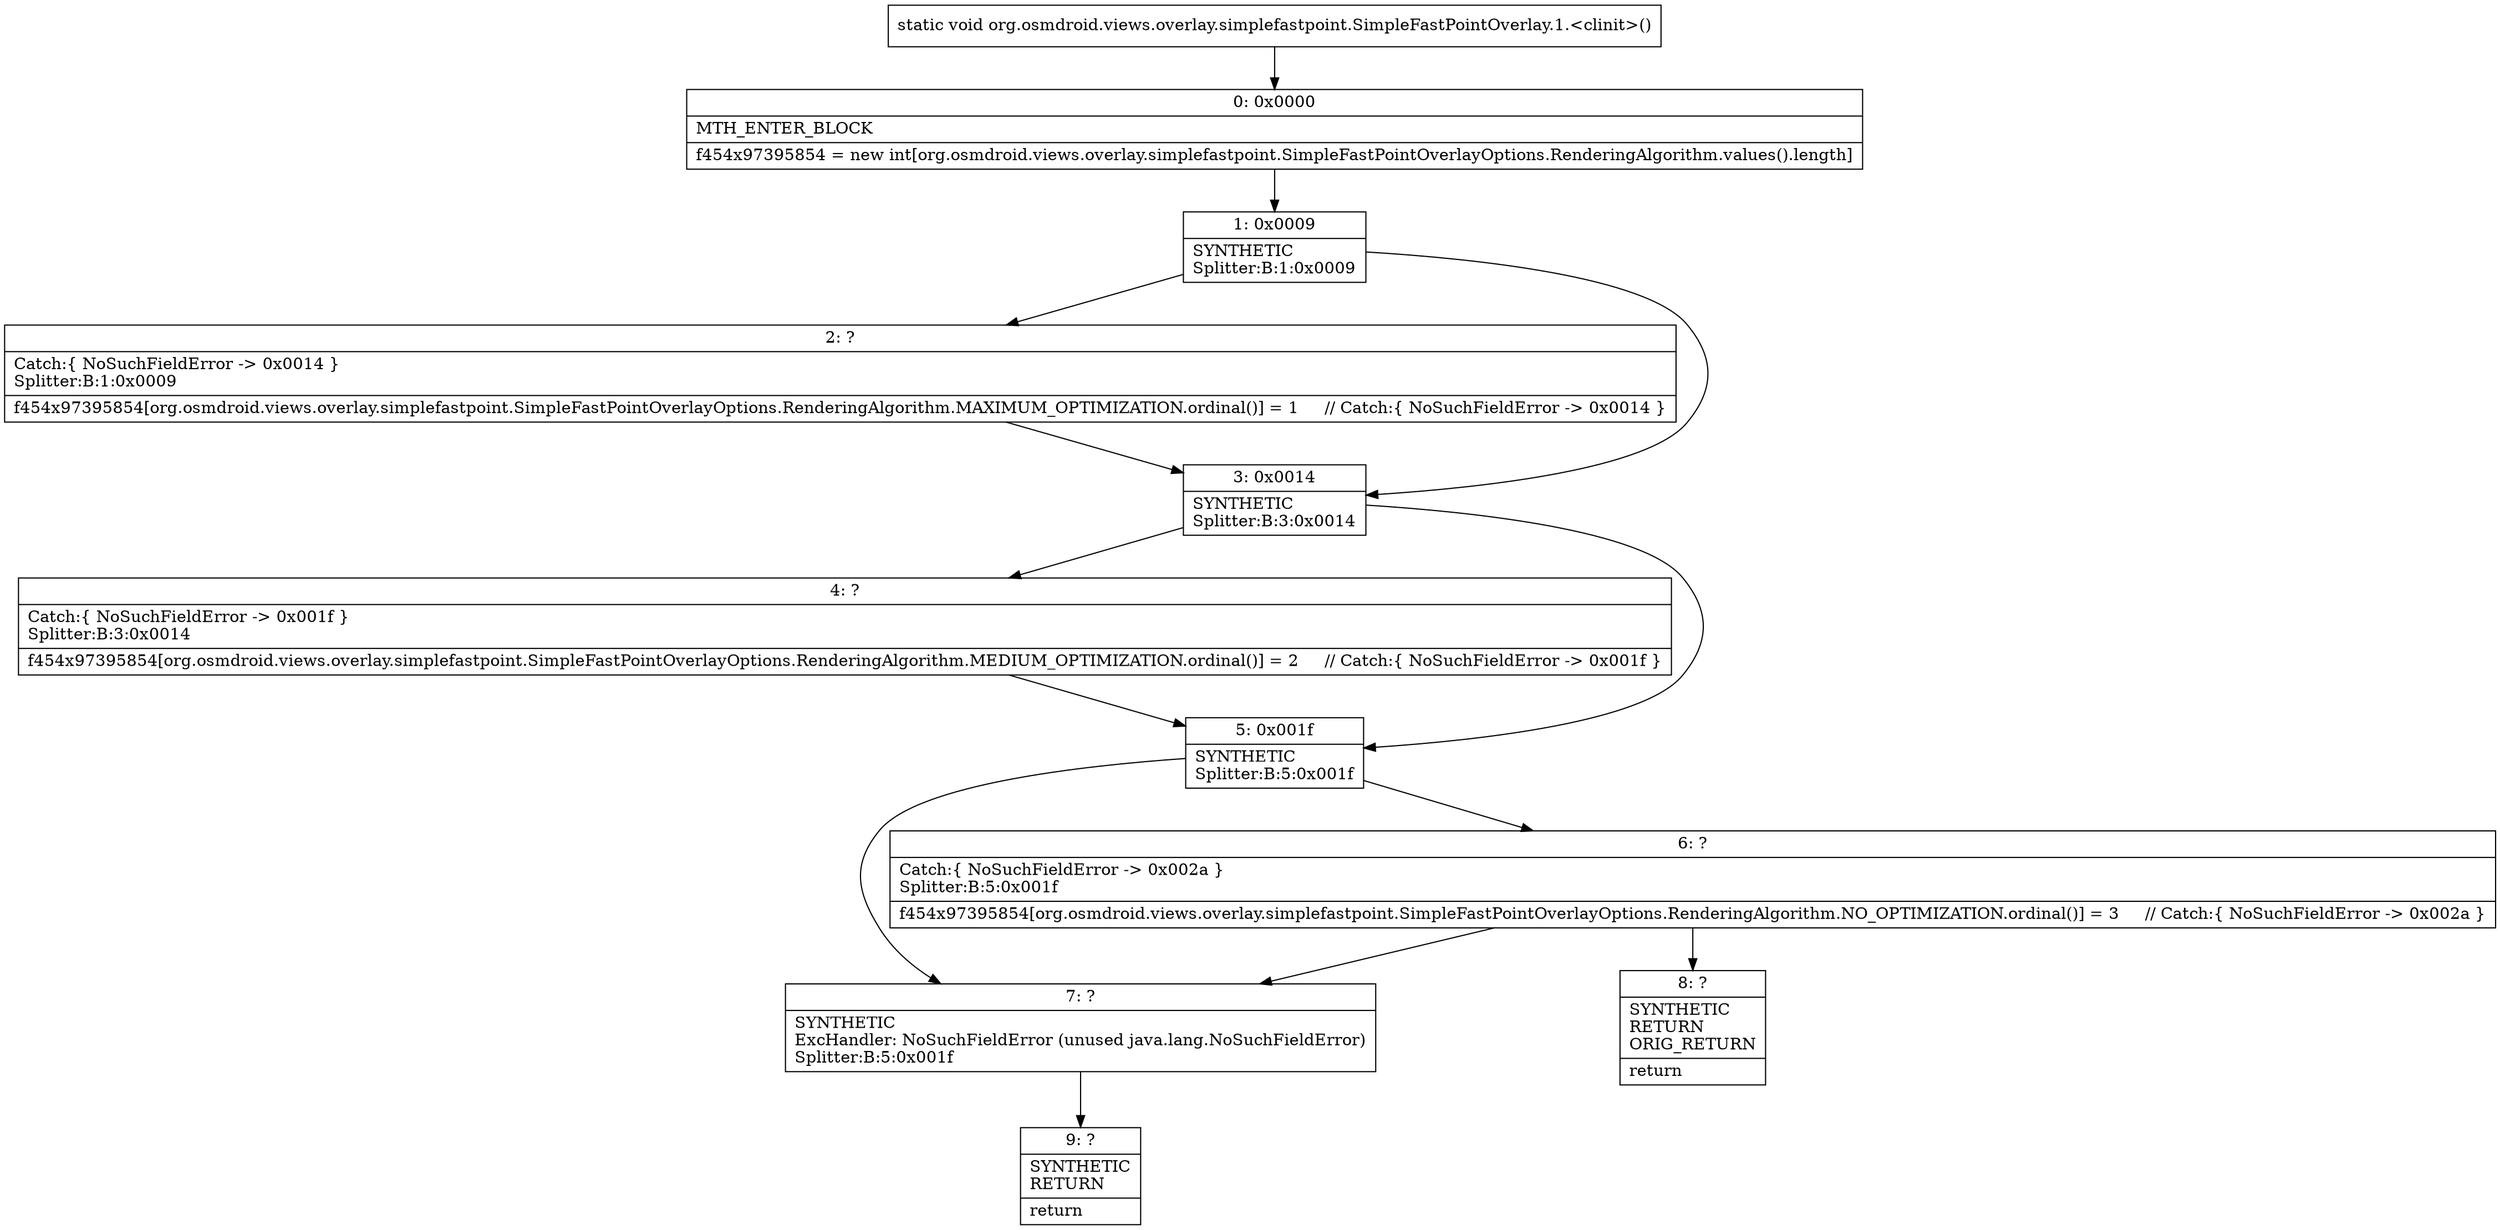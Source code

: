 digraph "CFG fororg.osmdroid.views.overlay.simplefastpoint.SimpleFastPointOverlay.1.\<clinit\>()V" {
Node_0 [shape=record,label="{0\:\ 0x0000|MTH_ENTER_BLOCK\l|f454x97395854 = new int[org.osmdroid.views.overlay.simplefastpoint.SimpleFastPointOverlayOptions.RenderingAlgorithm.values().length]\l}"];
Node_1 [shape=record,label="{1\:\ 0x0009|SYNTHETIC\lSplitter:B:1:0x0009\l}"];
Node_2 [shape=record,label="{2\:\ ?|Catch:\{ NoSuchFieldError \-\> 0x0014 \}\lSplitter:B:1:0x0009\l|f454x97395854[org.osmdroid.views.overlay.simplefastpoint.SimpleFastPointOverlayOptions.RenderingAlgorithm.MAXIMUM_OPTIMIZATION.ordinal()] = 1     \/\/ Catch:\{ NoSuchFieldError \-\> 0x0014 \}\l}"];
Node_3 [shape=record,label="{3\:\ 0x0014|SYNTHETIC\lSplitter:B:3:0x0014\l}"];
Node_4 [shape=record,label="{4\:\ ?|Catch:\{ NoSuchFieldError \-\> 0x001f \}\lSplitter:B:3:0x0014\l|f454x97395854[org.osmdroid.views.overlay.simplefastpoint.SimpleFastPointOverlayOptions.RenderingAlgorithm.MEDIUM_OPTIMIZATION.ordinal()] = 2     \/\/ Catch:\{ NoSuchFieldError \-\> 0x001f \}\l}"];
Node_5 [shape=record,label="{5\:\ 0x001f|SYNTHETIC\lSplitter:B:5:0x001f\l}"];
Node_6 [shape=record,label="{6\:\ ?|Catch:\{ NoSuchFieldError \-\> 0x002a \}\lSplitter:B:5:0x001f\l|f454x97395854[org.osmdroid.views.overlay.simplefastpoint.SimpleFastPointOverlayOptions.RenderingAlgorithm.NO_OPTIMIZATION.ordinal()] = 3     \/\/ Catch:\{ NoSuchFieldError \-\> 0x002a \}\l}"];
Node_7 [shape=record,label="{7\:\ ?|SYNTHETIC\lExcHandler: NoSuchFieldError (unused java.lang.NoSuchFieldError)\lSplitter:B:5:0x001f\l}"];
Node_8 [shape=record,label="{8\:\ ?|SYNTHETIC\lRETURN\lORIG_RETURN\l|return\l}"];
Node_9 [shape=record,label="{9\:\ ?|SYNTHETIC\lRETURN\l|return\l}"];
MethodNode[shape=record,label="{static void org.osmdroid.views.overlay.simplefastpoint.SimpleFastPointOverlay.1.\<clinit\>() }"];
MethodNode -> Node_0;
Node_0 -> Node_1;
Node_1 -> Node_2;
Node_1 -> Node_3;
Node_2 -> Node_3;
Node_3 -> Node_4;
Node_3 -> Node_5;
Node_4 -> Node_5;
Node_5 -> Node_6;
Node_5 -> Node_7;
Node_6 -> Node_7;
Node_6 -> Node_8;
Node_7 -> Node_9;
}

